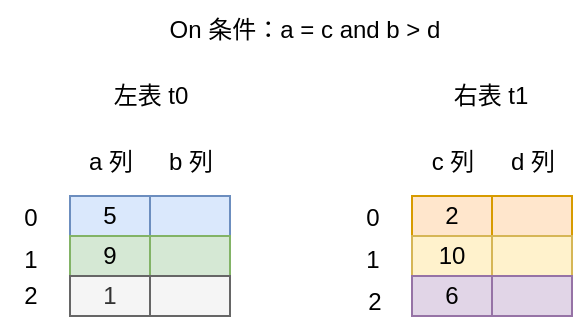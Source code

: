 <mxfile version="24.2.5" type="device">
  <diagram name="第 1 页" id="_NuPO-kT9UAcE9hn8lGj">
    <mxGraphModel dx="2074" dy="1196" grid="1" gridSize="10" guides="1" tooltips="1" connect="1" arrows="1" fold="1" page="1" pageScale="1" pageWidth="827" pageHeight="1169" math="0" shadow="0">
      <root>
        <mxCell id="0" />
        <mxCell id="1" parent="0" />
        <mxCell id="6hPog67eSu-tSO-z8mLb-1" value="5" style="rounded=0;whiteSpace=wrap;html=1;fillColor=#dae8fc;strokeColor=#6c8ebf;" parent="1" vertex="1">
          <mxGeometry x="230" y="330" width="40" height="20" as="geometry" />
        </mxCell>
        <mxCell id="6hPog67eSu-tSO-z8mLb-2" value="" style="rounded=0;whiteSpace=wrap;html=1;fillColor=#dae8fc;strokeColor=#6c8ebf;" parent="1" vertex="1">
          <mxGeometry x="270" y="330" width="40" height="20" as="geometry" />
        </mxCell>
        <mxCell id="6hPog67eSu-tSO-z8mLb-3" value="9" style="rounded=0;whiteSpace=wrap;html=1;fillColor=#d5e8d4;strokeColor=#82b366;" parent="1" vertex="1">
          <mxGeometry x="230" y="350" width="40" height="20" as="geometry" />
        </mxCell>
        <mxCell id="6hPog67eSu-tSO-z8mLb-4" value="" style="rounded=0;whiteSpace=wrap;html=1;fillColor=#d5e8d4;strokeColor=#82b366;" parent="1" vertex="1">
          <mxGeometry x="270" y="350" width="40" height="20" as="geometry" />
        </mxCell>
        <mxCell id="6hPog67eSu-tSO-z8mLb-17" value="2" style="rounded=0;whiteSpace=wrap;html=1;fillColor=#ffe6cc;strokeColor=#d79b00;" parent="1" vertex="1">
          <mxGeometry x="401" y="330" width="40" height="20" as="geometry" />
        </mxCell>
        <mxCell id="6hPog67eSu-tSO-z8mLb-18" value="" style="rounded=0;whiteSpace=wrap;html=1;fillColor=#ffe6cc;strokeColor=#d79b00;" parent="1" vertex="1">
          <mxGeometry x="441" y="330" width="40" height="20" as="geometry" />
        </mxCell>
        <mxCell id="6hPog67eSu-tSO-z8mLb-19" value="10" style="rounded=0;whiteSpace=wrap;html=1;fillColor=#fff2cc;strokeColor=#d6b656;" parent="1" vertex="1">
          <mxGeometry x="401" y="350" width="40" height="20" as="geometry" />
        </mxCell>
        <mxCell id="6hPog67eSu-tSO-z8mLb-20" value="" style="rounded=0;whiteSpace=wrap;html=1;fillColor=#fff2cc;strokeColor=#d6b656;" parent="1" vertex="1">
          <mxGeometry x="441" y="350" width="40" height="20" as="geometry" />
        </mxCell>
        <mxCell id="6hPog67eSu-tSO-z8mLb-21" value="6" style="rounded=0;whiteSpace=wrap;html=1;fillColor=#e1d5e7;strokeColor=#9673a6;" parent="1" vertex="1">
          <mxGeometry x="401" y="370" width="40" height="20" as="geometry" />
        </mxCell>
        <mxCell id="6hPog67eSu-tSO-z8mLb-22" value="" style="rounded=0;whiteSpace=wrap;html=1;fillColor=#e1d5e7;strokeColor=#9673a6;" parent="1" vertex="1">
          <mxGeometry x="441" y="370" width="40" height="20" as="geometry" />
        </mxCell>
        <mxCell id="6hPog67eSu-tSO-z8mLb-23" value="左表 t0" style="text;html=1;align=center;verticalAlign=middle;resizable=0;points=[];autosize=1;strokeColor=none;fillColor=none;" parent="1" vertex="1">
          <mxGeometry x="240" y="265" width="60" height="30" as="geometry" />
        </mxCell>
        <mxCell id="6hPog67eSu-tSO-z8mLb-24" value="右表 t1" style="text;html=1;align=center;verticalAlign=middle;resizable=0;points=[];autosize=1;strokeColor=none;fillColor=none;" parent="1" vertex="1">
          <mxGeometry x="410" y="265" width="60" height="30" as="geometry" />
        </mxCell>
        <mxCell id="6hPog67eSu-tSO-z8mLb-60" value="0" style="text;html=1;align=center;verticalAlign=middle;resizable=0;points=[];autosize=1;strokeColor=none;fillColor=none;" parent="1" vertex="1">
          <mxGeometry x="195" y="326" width="30" height="30" as="geometry" />
        </mxCell>
        <mxCell id="6hPog67eSu-tSO-z8mLb-61" value="1" style="text;html=1;align=center;verticalAlign=middle;resizable=0;points=[];autosize=1;strokeColor=none;fillColor=none;" parent="1" vertex="1">
          <mxGeometry x="195" y="347" width="30" height="30" as="geometry" />
        </mxCell>
        <mxCell id="6hPog67eSu-tSO-z8mLb-62" value="0" style="text;html=1;align=center;verticalAlign=middle;resizable=0;points=[];autosize=1;strokeColor=none;fillColor=none;" parent="1" vertex="1">
          <mxGeometry x="366" y="326" width="30" height="30" as="geometry" />
        </mxCell>
        <mxCell id="6hPog67eSu-tSO-z8mLb-63" value="1" style="text;html=1;align=center;verticalAlign=middle;resizable=0;points=[];autosize=1;strokeColor=none;fillColor=none;" parent="1" vertex="1">
          <mxGeometry x="366" y="347" width="30" height="30" as="geometry" />
        </mxCell>
        <mxCell id="6hPog67eSu-tSO-z8mLb-64" value="2" style="text;html=1;align=center;verticalAlign=middle;resizable=0;points=[];autosize=1;strokeColor=none;fillColor=none;" parent="1" vertex="1">
          <mxGeometry x="367" y="368" width="30" height="30" as="geometry" />
        </mxCell>
        <mxCell id="6hPog67eSu-tSO-z8mLb-65" value="a 列" style="text;html=1;align=center;verticalAlign=middle;resizable=0;points=[];autosize=1;strokeColor=none;fillColor=none;" parent="1" vertex="1">
          <mxGeometry x="225" y="298" width="50" height="30" as="geometry" />
        </mxCell>
        <mxCell id="6hPog67eSu-tSO-z8mLb-66" value="b 列" style="text;html=1;align=center;verticalAlign=middle;resizable=0;points=[];autosize=1;strokeColor=none;fillColor=none;" parent="1" vertex="1">
          <mxGeometry x="265" y="298" width="50" height="30" as="geometry" />
        </mxCell>
        <mxCell id="6hPog67eSu-tSO-z8mLb-67" value="c 列" style="text;html=1;align=center;verticalAlign=middle;resizable=0;points=[];autosize=1;strokeColor=none;fillColor=none;" parent="1" vertex="1">
          <mxGeometry x="401" y="298" width="40" height="30" as="geometry" />
        </mxCell>
        <mxCell id="6hPog67eSu-tSO-z8mLb-68" value="d 列" style="text;html=1;align=center;verticalAlign=middle;resizable=0;points=[];autosize=1;strokeColor=none;fillColor=none;" parent="1" vertex="1">
          <mxGeometry x="436" y="298" width="50" height="30" as="geometry" />
        </mxCell>
        <mxCell id="6hPog67eSu-tSO-z8mLb-69" value="On 条件：a = c and b &amp;gt; d" style="text;html=1;align=center;verticalAlign=middle;resizable=0;points=[];autosize=1;strokeColor=none;fillColor=none;" parent="1" vertex="1">
          <mxGeometry x="267" y="232" width="160" height="30" as="geometry" />
        </mxCell>
        <mxCell id="6hPog67eSu-tSO-z8mLb-70" value="1" style="rounded=0;whiteSpace=wrap;html=1;fillColor=#f5f5f5;strokeColor=#666666;fontColor=#333333;" parent="1" vertex="1">
          <mxGeometry x="230" y="370" width="40" height="20" as="geometry" />
        </mxCell>
        <mxCell id="6hPog67eSu-tSO-z8mLb-71" value="" style="rounded=0;whiteSpace=wrap;html=1;fillColor=#f5f5f5;strokeColor=#666666;fontColor=#333333;" parent="1" vertex="1">
          <mxGeometry x="270" y="370" width="40" height="20" as="geometry" />
        </mxCell>
        <mxCell id="6hPog67eSu-tSO-z8mLb-72" value="2" style="text;html=1;align=center;verticalAlign=middle;resizable=0;points=[];autosize=1;strokeColor=none;fillColor=none;" parent="1" vertex="1">
          <mxGeometry x="195" y="365" width="30" height="30" as="geometry" />
        </mxCell>
      </root>
    </mxGraphModel>
  </diagram>
</mxfile>
